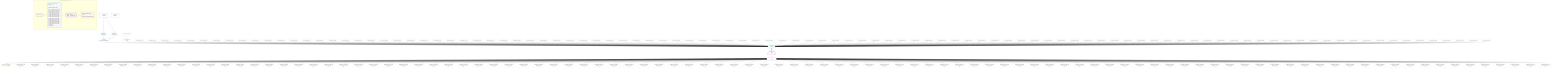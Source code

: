 %%{init: {'themeVariables': { 'fontSize': '12px'}}}%%
graph TD
    classDef path fill:#eee,stroke:#000,color:#000
    classDef plan fill:#fff,stroke-width:1px,color:#000
    classDef itemplan fill:#fff,stroke-width:2px,color:#000
    classDef unbatchedplan fill:#dff,stroke-width:1px,color:#000
    classDef sideeffectplan fill:#fcc,stroke-width:2px,color:#000
    classDef bucket fill:#f6f6f6,color:#000,stroke-width:2px,text-align:left


    %% define steps
    __Value3["__Value[3∈0]<br />ᐸcontextᐳ"]:::plan
    __Value5["__Value[5∈0]<br />ᐸrootValueᐳ"]:::plan
    __InputStaticLeaf7{{"__InputStaticLeaf[7∈0]"}}:::plan
    Access16{{"Access[16∈1]<br />ᐸ3.pgSettingsᐳ"}}:::plan
    Access17{{"Access[17∈1]<br />ᐸ3.withPgClientᐳ"}}:::plan
    Object18{{"Object[18∈1]<br />ᐸ{pgSettings,withPgClient}ᐳ"}}:::plan
    Connection19{{"Connection[19∈0]<br />ᐸ15ᐳ"}}:::plan
    __InputStaticLeaf24{{"__InputStaticLeaf[24∈1]"}}:::plan
    __InputStaticLeaf28{{"__InputStaticLeaf[28∈1]"}}:::plan
    __InputStaticLeaf32{{"__InputStaticLeaf[32∈1]"}}:::plan
    __InputStaticLeaf36{{"__InputStaticLeaf[36∈1]"}}:::plan
    __InputStaticLeaf40{{"__InputStaticLeaf[40∈1]"}}:::plan
    __InputStaticLeaf44{{"__InputStaticLeaf[44∈1]"}}:::plan
    __InputStaticLeaf48{{"__InputStaticLeaf[48∈1]"}}:::plan
    __InputStaticLeaf52{{"__InputStaticLeaf[52∈1]"}}:::plan
    __InputStaticLeaf56{{"__InputStaticLeaf[56∈1]"}}:::plan
    __InputStaticLeaf60{{"__InputStaticLeaf[60∈1]"}}:::plan
    __InputStaticLeaf64{{"__InputStaticLeaf[64∈1]"}}:::plan
    __InputStaticLeaf68{{"__InputStaticLeaf[68∈1]"}}:::plan
    __InputStaticLeaf72{{"__InputStaticLeaf[72∈1]"}}:::plan
    __InputStaticLeaf76{{"__InputStaticLeaf[76∈1]"}}:::plan
    __InputStaticLeaf80{{"__InputStaticLeaf[80∈1]"}}:::plan
    __InputStaticLeaf84{{"__InputStaticLeaf[84∈1]"}}:::plan
    __InputStaticLeaf88{{"__InputStaticLeaf[88∈1]"}}:::plan
    __InputStaticLeaf92{{"__InputStaticLeaf[92∈1]"}}:::plan
    __InputStaticLeaf96{{"__InputStaticLeaf[96∈1]"}}:::plan
    __InputStaticLeaf100{{"__InputStaticLeaf[100∈1]"}}:::plan
    __InputStaticLeaf104{{"__InputStaticLeaf[104∈1]"}}:::plan
    __InputStaticLeaf108{{"__InputStaticLeaf[108∈1]"}}:::plan
    __InputStaticLeaf112{{"__InputStaticLeaf[112∈1]"}}:::plan
    __InputStaticLeaf116{{"__InputStaticLeaf[116∈1]"}}:::plan
    __InputStaticLeaf120{{"__InputStaticLeaf[120∈1]"}}:::plan
    __InputStaticLeaf124{{"__InputStaticLeaf[124∈1]"}}:::plan
    __InputStaticLeaf128{{"__InputStaticLeaf[128∈1]"}}:::plan
    __InputStaticLeaf132{{"__InputStaticLeaf[132∈1]"}}:::plan
    __InputStaticLeaf136{{"__InputStaticLeaf[136∈1]"}}:::plan
    __InputStaticLeaf140{{"__InputStaticLeaf[140∈1]"}}:::plan
    __InputStaticLeaf144{{"__InputStaticLeaf[144∈1]"}}:::plan
    __InputStaticLeaf148{{"__InputStaticLeaf[148∈1]"}}:::plan
    __InputStaticLeaf152{{"__InputStaticLeaf[152∈1]"}}:::plan
    __InputStaticLeaf156{{"__InputStaticLeaf[156∈1]"}}:::plan
    __InputStaticLeaf160{{"__InputStaticLeaf[160∈1]"}}:::plan
    __InputStaticLeaf164{{"__InputStaticLeaf[164∈1]"}}:::plan
    __InputStaticLeaf168{{"__InputStaticLeaf[168∈1]"}}:::plan
    __InputStaticLeaf172{{"__InputStaticLeaf[172∈1]"}}:::plan
    __InputStaticLeaf176{{"__InputStaticLeaf[176∈1]"}}:::plan
    __InputStaticLeaf180{{"__InputStaticLeaf[180∈1]"}}:::plan
    __InputStaticLeaf184{{"__InputStaticLeaf[184∈1]"}}:::plan
    __InputStaticLeaf188{{"__InputStaticLeaf[188∈1]"}}:::plan
    __InputStaticLeaf192{{"__InputStaticLeaf[192∈1]"}}:::plan
    __InputStaticLeaf196{{"__InputStaticLeaf[196∈1]"}}:::plan
    __InputStaticLeaf200{{"__InputStaticLeaf[200∈1]"}}:::plan
    __InputStaticLeaf204{{"__InputStaticLeaf[204∈1]"}}:::plan
    __InputStaticLeaf208{{"__InputStaticLeaf[208∈1]"}}:::plan
    __InputStaticLeaf212{{"__InputStaticLeaf[212∈1]"}}:::plan
    __InputStaticLeaf216{{"__InputStaticLeaf[216∈1]"}}:::plan
    __InputStaticLeaf220{{"__InputStaticLeaf[220∈1]"}}:::plan
    __InputStaticLeaf224{{"__InputStaticLeaf[224∈1]"}}:::plan
    __InputStaticLeaf228{{"__InputStaticLeaf[228∈1]"}}:::plan
    __InputStaticLeaf232{{"__InputStaticLeaf[232∈1]"}}:::plan
    __InputStaticLeaf236{{"__InputStaticLeaf[236∈1]"}}:::plan
    __InputStaticLeaf240{{"__InputStaticLeaf[240∈1]"}}:::plan
    __InputStaticLeaf244{{"__InputStaticLeaf[244∈1]"}}:::plan
    __InputStaticLeaf248{{"__InputStaticLeaf[248∈1]"}}:::plan
    __InputStaticLeaf252{{"__InputStaticLeaf[252∈1]"}}:::plan
    __InputStaticLeaf256{{"__InputStaticLeaf[256∈1]"}}:::plan
    __InputStaticLeaf260{{"__InputStaticLeaf[260∈1]"}}:::plan
    __InputStaticLeaf264{{"__InputStaticLeaf[264∈1]"}}:::plan
    __InputStaticLeaf268{{"__InputStaticLeaf[268∈1]"}}:::plan
    __InputStaticLeaf272{{"__InputStaticLeaf[272∈1]"}}:::plan
    __InputStaticLeaf276{{"__InputStaticLeaf[276∈1]"}}:::plan
    __InputStaticLeaf280{{"__InputStaticLeaf[280∈1]"}}:::plan
    __InputStaticLeaf284{{"__InputStaticLeaf[284∈1]"}}:::plan
    __InputStaticLeaf288{{"__InputStaticLeaf[288∈1]"}}:::plan
    __InputStaticLeaf292{{"__InputStaticLeaf[292∈1]"}}:::plan
    __InputStaticLeaf296{{"__InputStaticLeaf[296∈1]"}}:::plan
    __InputStaticLeaf300{{"__InputStaticLeaf[300∈1]"}}:::plan
    __InputStaticLeaf304{{"__InputStaticLeaf[304∈1]"}}:::plan
    __InputStaticLeaf308{{"__InputStaticLeaf[308∈1]"}}:::plan
    __InputStaticLeaf312{{"__InputStaticLeaf[312∈1]"}}:::plan
    __InputStaticLeaf316{{"__InputStaticLeaf[316∈1]"}}:::plan
    __InputStaticLeaf320{{"__InputStaticLeaf[320∈1]"}}:::plan
    __InputStaticLeaf324{{"__InputStaticLeaf[324∈1]"}}:::plan
    __InputStaticLeaf328{{"__InputStaticLeaf[328∈1]"}}:::plan
    __InputStaticLeaf332{{"__InputStaticLeaf[332∈1]"}}:::plan
    __InputStaticLeaf336{{"__InputStaticLeaf[336∈1]"}}:::plan
    __InputStaticLeaf340{{"__InputStaticLeaf[340∈1]"}}:::plan
    __InputStaticLeaf344{{"__InputStaticLeaf[344∈1]"}}:::plan
    __InputStaticLeaf348{{"__InputStaticLeaf[348∈1]"}}:::plan
    __InputStaticLeaf352{{"__InputStaticLeaf[352∈1]"}}:::plan
    __InputStaticLeaf356{{"__InputStaticLeaf[356∈1]"}}:::plan
    __InputStaticLeaf360{{"__InputStaticLeaf[360∈1]"}}:::plan
    __InputStaticLeaf364{{"__InputStaticLeaf[364∈1]"}}:::plan
    __InputStaticLeaf368{{"__InputStaticLeaf[368∈1]"}}:::plan
    __InputStaticLeaf372{{"__InputStaticLeaf[372∈1]"}}:::plan
    __InputStaticLeaf376{{"__InputStaticLeaf[376∈1]"}}:::plan
    __InputStaticLeaf380{{"__InputStaticLeaf[380∈1]"}}:::plan
    __InputStaticLeaf384{{"__InputStaticLeaf[384∈1]"}}:::plan
    __InputStaticLeaf388{{"__InputStaticLeaf[388∈1]"}}:::plan
    __InputStaticLeaf392{{"__InputStaticLeaf[392∈1]"}}:::plan
    __InputStaticLeaf396{{"__InputStaticLeaf[396∈1]"}}:::plan
    __InputStaticLeaf400{{"__InputStaticLeaf[400∈1]"}}:::plan
    __InputStaticLeaf404{{"__InputStaticLeaf[404∈1]"}}:::plan
    __InputStaticLeaf408{{"__InputStaticLeaf[408∈1]"}}:::plan
    __InputStaticLeaf412{{"__InputStaticLeaf[412∈1]"}}:::plan
    __InputStaticLeaf416{{"__InputStaticLeaf[416∈1]"}}:::plan
    __InputStaticLeaf420{{"__InputStaticLeaf[420∈1]"}}:::plan
    __InputStaticLeaf424{{"__InputStaticLeaf[424∈1]"}}:::plan
    __InputStaticLeaf428{{"__InputStaticLeaf[428∈1]"}}:::plan
    __InputStaticLeaf432{{"__InputStaticLeaf[432∈1]"}}:::plan
    PgSelect20[["PgSelect[20∈1]<br />ᐸpostᐳ"]]:::plan
    __Item21[/"__Item[21∈2]<br />ᐸ20ᐳ"\]:::itemplan
    PgSelectSingle22{{"PgSelectSingle[22∈2]<br />ᐸpostᐳ"}}:::plan
    PgClassExpression23{{"PgClassExpression[23∈3]<br />ᐸ__post__.”headline”ᐳ"}}:::plan
    PgClassExpression27{{"PgClassExpression[27∈3]<br />ᐸ”a”.”post_...lder! */<br />)ᐳ"}}:::plan
    PgClassExpression31{{"PgClassExpression[31∈3]<br />ᐸ”a”.”post_...lder! */<br />)ᐳ"}}:::plan
    PgClassExpression35{{"PgClassExpression[35∈3]<br />ᐸ”a”.”post_...lder! */<br />)ᐳ"}}:::plan
    PgClassExpression39{{"PgClassExpression[39∈3]<br />ᐸ”a”.”post_...lder! */<br />)ᐳ"}}:::plan
    PgClassExpression43{{"PgClassExpression[43∈3]<br />ᐸ”a”.”post_...lder! */<br />)ᐳ"}}:::plan
    PgClassExpression47{{"PgClassExpression[47∈3]<br />ᐸ”a”.”post_...lder! */<br />)ᐳ"}}:::plan
    PgClassExpression51{{"PgClassExpression[51∈3]<br />ᐸ”a”.”post_...lder! */<br />)ᐳ"}}:::plan
    PgClassExpression55{{"PgClassExpression[55∈3]<br />ᐸ”a”.”post_...lder! */<br />)ᐳ"}}:::plan
    PgClassExpression59{{"PgClassExpression[59∈3]<br />ᐸ”a”.”post_...lder! */<br />)ᐳ"}}:::plan
    PgClassExpression63{{"PgClassExpression[63∈3]<br />ᐸ”a”.”post_...lder! */<br />)ᐳ"}}:::plan
    PgClassExpression67{{"PgClassExpression[67∈3]<br />ᐸ”a”.”post_...lder! */<br />)ᐳ"}}:::plan
    PgClassExpression71{{"PgClassExpression[71∈3]<br />ᐸ”a”.”post_...lder! */<br />)ᐳ"}}:::plan
    PgClassExpression75{{"PgClassExpression[75∈3]<br />ᐸ”a”.”post_...lder! */<br />)ᐳ"}}:::plan
    PgClassExpression79{{"PgClassExpression[79∈3]<br />ᐸ”a”.”post_...lder! */<br />)ᐳ"}}:::plan
    PgClassExpression83{{"PgClassExpression[83∈3]<br />ᐸ”a”.”post_...lder! */<br />)ᐳ"}}:::plan
    PgClassExpression87{{"PgClassExpression[87∈3]<br />ᐸ”a”.”post_...lder! */<br />)ᐳ"}}:::plan
    PgClassExpression91{{"PgClassExpression[91∈3]<br />ᐸ”a”.”post_...lder! */<br />)ᐳ"}}:::plan
    PgClassExpression95{{"PgClassExpression[95∈3]<br />ᐸ”a”.”post_...lder! */<br />)ᐳ"}}:::plan
    PgClassExpression99{{"PgClassExpression[99∈3]<br />ᐸ”a”.”post_...lder! */<br />)ᐳ"}}:::plan
    PgClassExpression103{{"PgClassExpression[103∈3]<br />ᐸ”a”.”post_...lder! */<br />)ᐳ"}}:::plan
    PgClassExpression107{{"PgClassExpression[107∈3]<br />ᐸ”a”.”post_...lder! */<br />)ᐳ"}}:::plan
    PgClassExpression111{{"PgClassExpression[111∈3]<br />ᐸ”a”.”post_...lder! */<br />)ᐳ"}}:::plan
    PgClassExpression115{{"PgClassExpression[115∈3]<br />ᐸ”a”.”post_...lder! */<br />)ᐳ"}}:::plan
    PgClassExpression119{{"PgClassExpression[119∈3]<br />ᐸ”a”.”post_...lder! */<br />)ᐳ"}}:::plan
    PgClassExpression123{{"PgClassExpression[123∈3]<br />ᐸ”a”.”post_...lder! */<br />)ᐳ"}}:::plan
    PgClassExpression127{{"PgClassExpression[127∈3]<br />ᐸ”a”.”post_...lder! */<br />)ᐳ"}}:::plan
    PgClassExpression131{{"PgClassExpression[131∈3]<br />ᐸ”a”.”post_...lder! */<br />)ᐳ"}}:::plan
    PgClassExpression135{{"PgClassExpression[135∈3]<br />ᐸ”a”.”post_...lder! */<br />)ᐳ"}}:::plan
    PgClassExpression139{{"PgClassExpression[139∈3]<br />ᐸ”a”.”post_...lder! */<br />)ᐳ"}}:::plan
    PgClassExpression143{{"PgClassExpression[143∈3]<br />ᐸ”a”.”post_...lder! */<br />)ᐳ"}}:::plan
    PgClassExpression147{{"PgClassExpression[147∈3]<br />ᐸ”a”.”post_...lder! */<br />)ᐳ"}}:::plan
    PgClassExpression151{{"PgClassExpression[151∈3]<br />ᐸ”a”.”post_...lder! */<br />)ᐳ"}}:::plan
    PgClassExpression155{{"PgClassExpression[155∈3]<br />ᐸ”a”.”post_...lder! */<br />)ᐳ"}}:::plan
    PgClassExpression159{{"PgClassExpression[159∈3]<br />ᐸ”a”.”post_...lder! */<br />)ᐳ"}}:::plan
    PgClassExpression163{{"PgClassExpression[163∈3]<br />ᐸ”a”.”post_...lder! */<br />)ᐳ"}}:::plan
    PgClassExpression167{{"PgClassExpression[167∈3]<br />ᐸ”a”.”post_...lder! */<br />)ᐳ"}}:::plan
    PgClassExpression171{{"PgClassExpression[171∈3]<br />ᐸ”a”.”post_...lder! */<br />)ᐳ"}}:::plan
    PgClassExpression175{{"PgClassExpression[175∈3]<br />ᐸ”a”.”post_...lder! */<br />)ᐳ"}}:::plan
    PgClassExpression179{{"PgClassExpression[179∈3]<br />ᐸ”a”.”post_...lder! */<br />)ᐳ"}}:::plan
    PgClassExpression183{{"PgClassExpression[183∈3]<br />ᐸ”a”.”post_...lder! */<br />)ᐳ"}}:::plan
    PgClassExpression187{{"PgClassExpression[187∈3]<br />ᐸ”a”.”post_...lder! */<br />)ᐳ"}}:::plan
    PgClassExpression191{{"PgClassExpression[191∈3]<br />ᐸ”a”.”post_...lder! */<br />)ᐳ"}}:::plan
    PgClassExpression195{{"PgClassExpression[195∈3]<br />ᐸ”a”.”post_...lder! */<br />)ᐳ"}}:::plan
    PgClassExpression199{{"PgClassExpression[199∈3]<br />ᐸ”a”.”post_...lder! */<br />)ᐳ"}}:::plan
    PgClassExpression203{{"PgClassExpression[203∈3]<br />ᐸ”a”.”post_...lder! */<br />)ᐳ"}}:::plan
    PgClassExpression207{{"PgClassExpression[207∈3]<br />ᐸ”a”.”post_...lder! */<br />)ᐳ"}}:::plan
    PgClassExpression211{{"PgClassExpression[211∈3]<br />ᐸ”a”.”post_...lder! */<br />)ᐳ"}}:::plan
    PgClassExpression215{{"PgClassExpression[215∈3]<br />ᐸ”a”.”post_...lder! */<br />)ᐳ"}}:::plan
    PgClassExpression219{{"PgClassExpression[219∈3]<br />ᐸ”a”.”post_...lder! */<br />)ᐳ"}}:::plan
    PgClassExpression223{{"PgClassExpression[223∈3]<br />ᐸ”a”.”post_...lder! */<br />)ᐳ"}}:::plan
    PgClassExpression227{{"PgClassExpression[227∈3]<br />ᐸ”a”.”post_...lder! */<br />)ᐳ"}}:::plan
    PgClassExpression231{{"PgClassExpression[231∈3]<br />ᐸ”a”.”post_...lder! */<br />)ᐳ"}}:::plan
    PgClassExpression235{{"PgClassExpression[235∈3]<br />ᐸ”a”.”post_...lder! */<br />)ᐳ"}}:::plan
    PgClassExpression239{{"PgClassExpression[239∈3]<br />ᐸ”a”.”post_...lder! */<br />)ᐳ"}}:::plan
    PgClassExpression243{{"PgClassExpression[243∈3]<br />ᐸ”a”.”post_...lder! */<br />)ᐳ"}}:::plan
    PgClassExpression247{{"PgClassExpression[247∈3]<br />ᐸ”a”.”post_...lder! */<br />)ᐳ"}}:::plan
    PgClassExpression251{{"PgClassExpression[251∈3]<br />ᐸ”a”.”post_...lder! */<br />)ᐳ"}}:::plan
    PgClassExpression255{{"PgClassExpression[255∈3]<br />ᐸ”a”.”post_...lder! */<br />)ᐳ"}}:::plan
    PgClassExpression259{{"PgClassExpression[259∈3]<br />ᐸ”a”.”post_...lder! */<br />)ᐳ"}}:::plan
    PgClassExpression263{{"PgClassExpression[263∈3]<br />ᐸ”a”.”post_...lder! */<br />)ᐳ"}}:::plan
    PgClassExpression267{{"PgClassExpression[267∈3]<br />ᐸ”a”.”post_...lder! */<br />)ᐳ"}}:::plan
    PgClassExpression271{{"PgClassExpression[271∈3]<br />ᐸ”a”.”post_...lder! */<br />)ᐳ"}}:::plan
    PgClassExpression275{{"PgClassExpression[275∈3]<br />ᐸ”a”.”post_...lder! */<br />)ᐳ"}}:::plan
    PgClassExpression279{{"PgClassExpression[279∈3]<br />ᐸ”a”.”post_...lder! */<br />)ᐳ"}}:::plan
    PgClassExpression283{{"PgClassExpression[283∈3]<br />ᐸ”a”.”post_...lder! */<br />)ᐳ"}}:::plan
    PgClassExpression287{{"PgClassExpression[287∈3]<br />ᐸ”a”.”post_...lder! */<br />)ᐳ"}}:::plan
    PgClassExpression291{{"PgClassExpression[291∈3]<br />ᐸ”a”.”post_...lder! */<br />)ᐳ"}}:::plan
    PgClassExpression295{{"PgClassExpression[295∈3]<br />ᐸ”a”.”post_...lder! */<br />)ᐳ"}}:::plan
    PgClassExpression299{{"PgClassExpression[299∈3]<br />ᐸ”a”.”post_...lder! */<br />)ᐳ"}}:::plan
    PgClassExpression303{{"PgClassExpression[303∈3]<br />ᐸ”a”.”post_...lder! */<br />)ᐳ"}}:::plan
    PgClassExpression307{{"PgClassExpression[307∈3]<br />ᐸ”a”.”post_...lder! */<br />)ᐳ"}}:::plan
    PgClassExpression311{{"PgClassExpression[311∈3]<br />ᐸ”a”.”post_...lder! */<br />)ᐳ"}}:::plan
    PgClassExpression315{{"PgClassExpression[315∈3]<br />ᐸ”a”.”post_...lder! */<br />)ᐳ"}}:::plan
    PgClassExpression319{{"PgClassExpression[319∈3]<br />ᐸ”a”.”post_...lder! */<br />)ᐳ"}}:::plan
    PgClassExpression323{{"PgClassExpression[323∈3]<br />ᐸ”a”.”post_...lder! */<br />)ᐳ"}}:::plan
    PgClassExpression327{{"PgClassExpression[327∈3]<br />ᐸ”a”.”post_...lder! */<br />)ᐳ"}}:::plan
    PgClassExpression331{{"PgClassExpression[331∈3]<br />ᐸ”a”.”post_...lder! */<br />)ᐳ"}}:::plan
    PgClassExpression335{{"PgClassExpression[335∈3]<br />ᐸ”a”.”post_...lder! */<br />)ᐳ"}}:::plan
    PgClassExpression339{{"PgClassExpression[339∈3]<br />ᐸ”a”.”post_...lder! */<br />)ᐳ"}}:::plan
    PgClassExpression343{{"PgClassExpression[343∈3]<br />ᐸ”a”.”post_...lder! */<br />)ᐳ"}}:::plan
    PgClassExpression347{{"PgClassExpression[347∈3]<br />ᐸ”a”.”post_...lder! */<br />)ᐳ"}}:::plan
    PgClassExpression351{{"PgClassExpression[351∈3]<br />ᐸ”a”.”post_...lder! */<br />)ᐳ"}}:::plan
    PgClassExpression355{{"PgClassExpression[355∈3]<br />ᐸ”a”.”post_...lder! */<br />)ᐳ"}}:::plan
    PgClassExpression359{{"PgClassExpression[359∈3]<br />ᐸ”a”.”post_...lder! */<br />)ᐳ"}}:::plan
    PgClassExpression363{{"PgClassExpression[363∈3]<br />ᐸ”a”.”post_...lder! */<br />)ᐳ"}}:::plan
    PgClassExpression367{{"PgClassExpression[367∈3]<br />ᐸ”a”.”post_...lder! */<br />)ᐳ"}}:::plan
    PgClassExpression371{{"PgClassExpression[371∈3]<br />ᐸ”a”.”post_...lder! */<br />)ᐳ"}}:::plan
    PgClassExpression375{{"PgClassExpression[375∈3]<br />ᐸ”a”.”post_...lder! */<br />)ᐳ"}}:::plan
    PgClassExpression379{{"PgClassExpression[379∈3]<br />ᐸ”a”.”post_...lder! */<br />)ᐳ"}}:::plan
    PgClassExpression383{{"PgClassExpression[383∈3]<br />ᐸ”a”.”post_...lder! */<br />)ᐳ"}}:::plan
    PgClassExpression387{{"PgClassExpression[387∈3]<br />ᐸ”a”.”post_...lder! */<br />)ᐳ"}}:::plan
    PgClassExpression391{{"PgClassExpression[391∈3]<br />ᐸ”a”.”post_...lder! */<br />)ᐳ"}}:::plan
    PgClassExpression395{{"PgClassExpression[395∈3]<br />ᐸ”a”.”post_...lder! */<br />)ᐳ"}}:::plan
    PgClassExpression399{{"PgClassExpression[399∈3]<br />ᐸ”a”.”post_...lder! */<br />)ᐳ"}}:::plan
    PgClassExpression403{{"PgClassExpression[403∈3]<br />ᐸ”a”.”post_...lder! */<br />)ᐳ"}}:::plan
    PgClassExpression407{{"PgClassExpression[407∈3]<br />ᐸ”a”.”post_...lder! */<br />)ᐳ"}}:::plan
    PgClassExpression411{{"PgClassExpression[411∈3]<br />ᐸ”a”.”post_...lder! */<br />)ᐳ"}}:::plan
    PgClassExpression415{{"PgClassExpression[415∈3]<br />ᐸ”a”.”post_...lder! */<br />)ᐳ"}}:::plan
    PgClassExpression419{{"PgClassExpression[419∈3]<br />ᐸ”a”.”post_...lder! */<br />)ᐳ"}}:::plan
    PgClassExpression423{{"PgClassExpression[423∈3]<br />ᐸ”a”.”post_...lder! */<br />)ᐳ"}}:::plan
    PgClassExpression427{{"PgClassExpression[427∈3]<br />ᐸ”a”.”post_...lder! */<br />)ᐳ"}}:::plan
    PgClassExpression431{{"PgClassExpression[431∈3]<br />ᐸ”a”.”post_...lder! */<br />)ᐳ"}}:::plan
    PgClassExpression435{{"PgClassExpression[435∈3]<br />ᐸ”a”.”post_...lder! */<br />)ᐳ"}}:::plan

    %% plan dependencies
    __Value3 --> Access16
    __Value3 --> Access17
    Access16 & Access17 --> Object18
    __InputStaticLeaf7 --> Connection19
    Object18 & Connection19 & __InputStaticLeaf24 & __InputStaticLeaf28 & __InputStaticLeaf32 & __InputStaticLeaf36 & __InputStaticLeaf40 & __InputStaticLeaf44 & __InputStaticLeaf48 & __InputStaticLeaf52 & __InputStaticLeaf56 & __InputStaticLeaf60 & __InputStaticLeaf64 & __InputStaticLeaf68 & __InputStaticLeaf72 & __InputStaticLeaf76 & __InputStaticLeaf80 & __InputStaticLeaf84 & __InputStaticLeaf88 & __InputStaticLeaf92 & __InputStaticLeaf96 & __InputStaticLeaf100 & __InputStaticLeaf104 & __InputStaticLeaf108 & __InputStaticLeaf112 & __InputStaticLeaf116 & __InputStaticLeaf120 & __InputStaticLeaf124 & __InputStaticLeaf128 & __InputStaticLeaf132 & __InputStaticLeaf136 & __InputStaticLeaf140 & __InputStaticLeaf144 & __InputStaticLeaf148 & __InputStaticLeaf152 & __InputStaticLeaf156 & __InputStaticLeaf160 & __InputStaticLeaf164 & __InputStaticLeaf168 & __InputStaticLeaf172 & __InputStaticLeaf176 & __InputStaticLeaf180 & __InputStaticLeaf184 & __InputStaticLeaf188 & __InputStaticLeaf192 & __InputStaticLeaf196 & __InputStaticLeaf200 & __InputStaticLeaf204 & __InputStaticLeaf208 & __InputStaticLeaf212 & __InputStaticLeaf216 & __InputStaticLeaf220 & __InputStaticLeaf224 & __InputStaticLeaf228 & __InputStaticLeaf232 & __InputStaticLeaf236 & __InputStaticLeaf240 & __InputStaticLeaf244 & __InputStaticLeaf248 & __InputStaticLeaf252 & __InputStaticLeaf256 & __InputStaticLeaf260 & __InputStaticLeaf264 & __InputStaticLeaf268 & __InputStaticLeaf272 & __InputStaticLeaf276 & __InputStaticLeaf280 & __InputStaticLeaf284 & __InputStaticLeaf288 & __InputStaticLeaf292 & __InputStaticLeaf296 & __InputStaticLeaf300 & __InputStaticLeaf304 & __InputStaticLeaf308 & __InputStaticLeaf312 & __InputStaticLeaf316 & __InputStaticLeaf320 & __InputStaticLeaf324 & __InputStaticLeaf328 & __InputStaticLeaf332 & __InputStaticLeaf336 & __InputStaticLeaf340 & __InputStaticLeaf344 & __InputStaticLeaf348 & __InputStaticLeaf352 & __InputStaticLeaf356 & __InputStaticLeaf360 & __InputStaticLeaf364 & __InputStaticLeaf368 & __InputStaticLeaf372 & __InputStaticLeaf376 & __InputStaticLeaf380 & __InputStaticLeaf384 & __InputStaticLeaf388 & __InputStaticLeaf392 & __InputStaticLeaf396 & __InputStaticLeaf400 & __InputStaticLeaf404 & __InputStaticLeaf408 & __InputStaticLeaf412 & __InputStaticLeaf416 & __InputStaticLeaf420 & __InputStaticLeaf424 & __InputStaticLeaf428 & __InputStaticLeaf432 --> PgSelect20
    PgSelect20 ==> __Item21
    __Item21 --> PgSelectSingle22
    PgSelectSingle22 --> PgClassExpression23
    PgSelectSingle22 --> PgClassExpression27
    PgSelectSingle22 --> PgClassExpression31
    PgSelectSingle22 --> PgClassExpression35
    PgSelectSingle22 --> PgClassExpression39
    PgSelectSingle22 --> PgClassExpression43
    PgSelectSingle22 --> PgClassExpression47
    PgSelectSingle22 --> PgClassExpression51
    PgSelectSingle22 --> PgClassExpression55
    PgSelectSingle22 --> PgClassExpression59
    PgSelectSingle22 --> PgClassExpression63
    PgSelectSingle22 --> PgClassExpression67
    PgSelectSingle22 --> PgClassExpression71
    PgSelectSingle22 --> PgClassExpression75
    PgSelectSingle22 --> PgClassExpression79
    PgSelectSingle22 --> PgClassExpression83
    PgSelectSingle22 --> PgClassExpression87
    PgSelectSingle22 --> PgClassExpression91
    PgSelectSingle22 --> PgClassExpression95
    PgSelectSingle22 --> PgClassExpression99
    PgSelectSingle22 --> PgClassExpression103
    PgSelectSingle22 --> PgClassExpression107
    PgSelectSingle22 --> PgClassExpression111
    PgSelectSingle22 --> PgClassExpression115
    PgSelectSingle22 --> PgClassExpression119
    PgSelectSingle22 --> PgClassExpression123
    PgSelectSingle22 --> PgClassExpression127
    PgSelectSingle22 --> PgClassExpression131
    PgSelectSingle22 --> PgClassExpression135
    PgSelectSingle22 --> PgClassExpression139
    PgSelectSingle22 --> PgClassExpression143
    PgSelectSingle22 --> PgClassExpression147
    PgSelectSingle22 --> PgClassExpression151
    PgSelectSingle22 --> PgClassExpression155
    PgSelectSingle22 --> PgClassExpression159
    PgSelectSingle22 --> PgClassExpression163
    PgSelectSingle22 --> PgClassExpression167
    PgSelectSingle22 --> PgClassExpression171
    PgSelectSingle22 --> PgClassExpression175
    PgSelectSingle22 --> PgClassExpression179
    PgSelectSingle22 --> PgClassExpression183
    PgSelectSingle22 --> PgClassExpression187
    PgSelectSingle22 --> PgClassExpression191
    PgSelectSingle22 --> PgClassExpression195
    PgSelectSingle22 --> PgClassExpression199
    PgSelectSingle22 --> PgClassExpression203
    PgSelectSingle22 --> PgClassExpression207
    PgSelectSingle22 --> PgClassExpression211
    PgSelectSingle22 --> PgClassExpression215
    PgSelectSingle22 --> PgClassExpression219
    PgSelectSingle22 --> PgClassExpression223
    PgSelectSingle22 --> PgClassExpression227
    PgSelectSingle22 --> PgClassExpression231
    PgSelectSingle22 --> PgClassExpression235
    PgSelectSingle22 --> PgClassExpression239
    PgSelectSingle22 --> PgClassExpression243
    PgSelectSingle22 --> PgClassExpression247
    PgSelectSingle22 --> PgClassExpression251
    PgSelectSingle22 --> PgClassExpression255
    PgSelectSingle22 --> PgClassExpression259
    PgSelectSingle22 --> PgClassExpression263
    PgSelectSingle22 --> PgClassExpression267
    PgSelectSingle22 --> PgClassExpression271
    PgSelectSingle22 --> PgClassExpression275
    PgSelectSingle22 --> PgClassExpression279
    PgSelectSingle22 --> PgClassExpression283
    PgSelectSingle22 --> PgClassExpression287
    PgSelectSingle22 --> PgClassExpression291
    PgSelectSingle22 --> PgClassExpression295
    PgSelectSingle22 --> PgClassExpression299
    PgSelectSingle22 --> PgClassExpression303
    PgSelectSingle22 --> PgClassExpression307
    PgSelectSingle22 --> PgClassExpression311
    PgSelectSingle22 --> PgClassExpression315
    PgSelectSingle22 --> PgClassExpression319
    PgSelectSingle22 --> PgClassExpression323
    PgSelectSingle22 --> PgClassExpression327
    PgSelectSingle22 --> PgClassExpression331
    PgSelectSingle22 --> PgClassExpression335
    PgSelectSingle22 --> PgClassExpression339
    PgSelectSingle22 --> PgClassExpression343
    PgSelectSingle22 --> PgClassExpression347
    PgSelectSingle22 --> PgClassExpression351
    PgSelectSingle22 --> PgClassExpression355
    PgSelectSingle22 --> PgClassExpression359
    PgSelectSingle22 --> PgClassExpression363
    PgSelectSingle22 --> PgClassExpression367
    PgSelectSingle22 --> PgClassExpression371
    PgSelectSingle22 --> PgClassExpression375
    PgSelectSingle22 --> PgClassExpression379
    PgSelectSingle22 --> PgClassExpression383
    PgSelectSingle22 --> PgClassExpression387
    PgSelectSingle22 --> PgClassExpression391
    PgSelectSingle22 --> PgClassExpression395
    PgSelectSingle22 --> PgClassExpression399
    PgSelectSingle22 --> PgClassExpression403
    PgSelectSingle22 --> PgClassExpression407
    PgSelectSingle22 --> PgClassExpression411
    PgSelectSingle22 --> PgClassExpression415
    PgSelectSingle22 --> PgClassExpression419
    PgSelectSingle22 --> PgClassExpression423
    PgSelectSingle22 --> PgClassExpression427
    PgSelectSingle22 --> PgClassExpression431
    PgSelectSingle22 --> PgClassExpression435

    subgraph "Buckets for queries/v4/json-overflow"
    Bucket0("Bucket 0 (root)"):::bucket
    classDef bucket0 stroke:#696969
    class Bucket0,__Value3,__Value5,__InputStaticLeaf7,Connection19 bucket0
    Bucket1("Bucket 1 (nullableBoundary)<br />Deps: 3, 19<br /><br />ROOT Connectionᐸ15ᐳ[19]<br />1: <br />ᐳ: 16, 17, 24, 28, 32, 36, 40, 44, 48, 52, 56, 60, 64, 68, 72, 76, 80, 84, 88, 92, 96, 100, 104, 108, 112, 116, 120, 124, 128, 132, 136, 140, 144, 148, 152, 156, 160, 164, 168, 172, 176, 180, 184, 188, 192, 196, 200, 204, 208, 212, 216, 220, 224, 228, 232, 236, 240, 244, 248, 252, 256, 260, 264, 268, 272, 276, 280, 284, 288, 292, 296, 300, 304, 308, 312, 316, 320, 324, 328, 332, 336, 340, 344, 348, 352, 356, 360, 364, 368, 372, 376, 380, 384, 388, 392, 396, 400, 404, 408, 412, 416, 420, 424, 428, 432, 18<br />2: PgSelect[20]"):::bucket
    classDef bucket1 stroke:#00bfff
    class Bucket1,Access16,Access17,Object18,PgSelect20,__InputStaticLeaf24,__InputStaticLeaf28,__InputStaticLeaf32,__InputStaticLeaf36,__InputStaticLeaf40,__InputStaticLeaf44,__InputStaticLeaf48,__InputStaticLeaf52,__InputStaticLeaf56,__InputStaticLeaf60,__InputStaticLeaf64,__InputStaticLeaf68,__InputStaticLeaf72,__InputStaticLeaf76,__InputStaticLeaf80,__InputStaticLeaf84,__InputStaticLeaf88,__InputStaticLeaf92,__InputStaticLeaf96,__InputStaticLeaf100,__InputStaticLeaf104,__InputStaticLeaf108,__InputStaticLeaf112,__InputStaticLeaf116,__InputStaticLeaf120,__InputStaticLeaf124,__InputStaticLeaf128,__InputStaticLeaf132,__InputStaticLeaf136,__InputStaticLeaf140,__InputStaticLeaf144,__InputStaticLeaf148,__InputStaticLeaf152,__InputStaticLeaf156,__InputStaticLeaf160,__InputStaticLeaf164,__InputStaticLeaf168,__InputStaticLeaf172,__InputStaticLeaf176,__InputStaticLeaf180,__InputStaticLeaf184,__InputStaticLeaf188,__InputStaticLeaf192,__InputStaticLeaf196,__InputStaticLeaf200,__InputStaticLeaf204,__InputStaticLeaf208,__InputStaticLeaf212,__InputStaticLeaf216,__InputStaticLeaf220,__InputStaticLeaf224,__InputStaticLeaf228,__InputStaticLeaf232,__InputStaticLeaf236,__InputStaticLeaf240,__InputStaticLeaf244,__InputStaticLeaf248,__InputStaticLeaf252,__InputStaticLeaf256,__InputStaticLeaf260,__InputStaticLeaf264,__InputStaticLeaf268,__InputStaticLeaf272,__InputStaticLeaf276,__InputStaticLeaf280,__InputStaticLeaf284,__InputStaticLeaf288,__InputStaticLeaf292,__InputStaticLeaf296,__InputStaticLeaf300,__InputStaticLeaf304,__InputStaticLeaf308,__InputStaticLeaf312,__InputStaticLeaf316,__InputStaticLeaf320,__InputStaticLeaf324,__InputStaticLeaf328,__InputStaticLeaf332,__InputStaticLeaf336,__InputStaticLeaf340,__InputStaticLeaf344,__InputStaticLeaf348,__InputStaticLeaf352,__InputStaticLeaf356,__InputStaticLeaf360,__InputStaticLeaf364,__InputStaticLeaf368,__InputStaticLeaf372,__InputStaticLeaf376,__InputStaticLeaf380,__InputStaticLeaf384,__InputStaticLeaf388,__InputStaticLeaf392,__InputStaticLeaf396,__InputStaticLeaf400,__InputStaticLeaf404,__InputStaticLeaf408,__InputStaticLeaf412,__InputStaticLeaf416,__InputStaticLeaf420,__InputStaticLeaf424,__InputStaticLeaf428,__InputStaticLeaf432 bucket1
    Bucket2("Bucket 2 (listItem)<br />ROOT __Item{2}ᐸ20ᐳ[21]"):::bucket
    classDef bucket2 stroke:#7f007f
    class Bucket2,__Item21,PgSelectSingle22 bucket2
    Bucket3("Bucket 3 (nullableBoundary)<br />Deps: 22<br /><br />ROOT PgSelectSingle{2}ᐸpostᐳ[22]"):::bucket
    classDef bucket3 stroke:#ffa500
    class Bucket3,PgClassExpression23,PgClassExpression27,PgClassExpression31,PgClassExpression35,PgClassExpression39,PgClassExpression43,PgClassExpression47,PgClassExpression51,PgClassExpression55,PgClassExpression59,PgClassExpression63,PgClassExpression67,PgClassExpression71,PgClassExpression75,PgClassExpression79,PgClassExpression83,PgClassExpression87,PgClassExpression91,PgClassExpression95,PgClassExpression99,PgClassExpression103,PgClassExpression107,PgClassExpression111,PgClassExpression115,PgClassExpression119,PgClassExpression123,PgClassExpression127,PgClassExpression131,PgClassExpression135,PgClassExpression139,PgClassExpression143,PgClassExpression147,PgClassExpression151,PgClassExpression155,PgClassExpression159,PgClassExpression163,PgClassExpression167,PgClassExpression171,PgClassExpression175,PgClassExpression179,PgClassExpression183,PgClassExpression187,PgClassExpression191,PgClassExpression195,PgClassExpression199,PgClassExpression203,PgClassExpression207,PgClassExpression211,PgClassExpression215,PgClassExpression219,PgClassExpression223,PgClassExpression227,PgClassExpression231,PgClassExpression235,PgClassExpression239,PgClassExpression243,PgClassExpression247,PgClassExpression251,PgClassExpression255,PgClassExpression259,PgClassExpression263,PgClassExpression267,PgClassExpression271,PgClassExpression275,PgClassExpression279,PgClassExpression283,PgClassExpression287,PgClassExpression291,PgClassExpression295,PgClassExpression299,PgClassExpression303,PgClassExpression307,PgClassExpression311,PgClassExpression315,PgClassExpression319,PgClassExpression323,PgClassExpression327,PgClassExpression331,PgClassExpression335,PgClassExpression339,PgClassExpression343,PgClassExpression347,PgClassExpression351,PgClassExpression355,PgClassExpression359,PgClassExpression363,PgClassExpression367,PgClassExpression371,PgClassExpression375,PgClassExpression379,PgClassExpression383,PgClassExpression387,PgClassExpression391,PgClassExpression395,PgClassExpression399,PgClassExpression403,PgClassExpression407,PgClassExpression411,PgClassExpression415,PgClassExpression419,PgClassExpression423,PgClassExpression427,PgClassExpression431,PgClassExpression435 bucket3
    Bucket0 --> Bucket1
    Bucket1 --> Bucket2
    Bucket2 --> Bucket3
    end